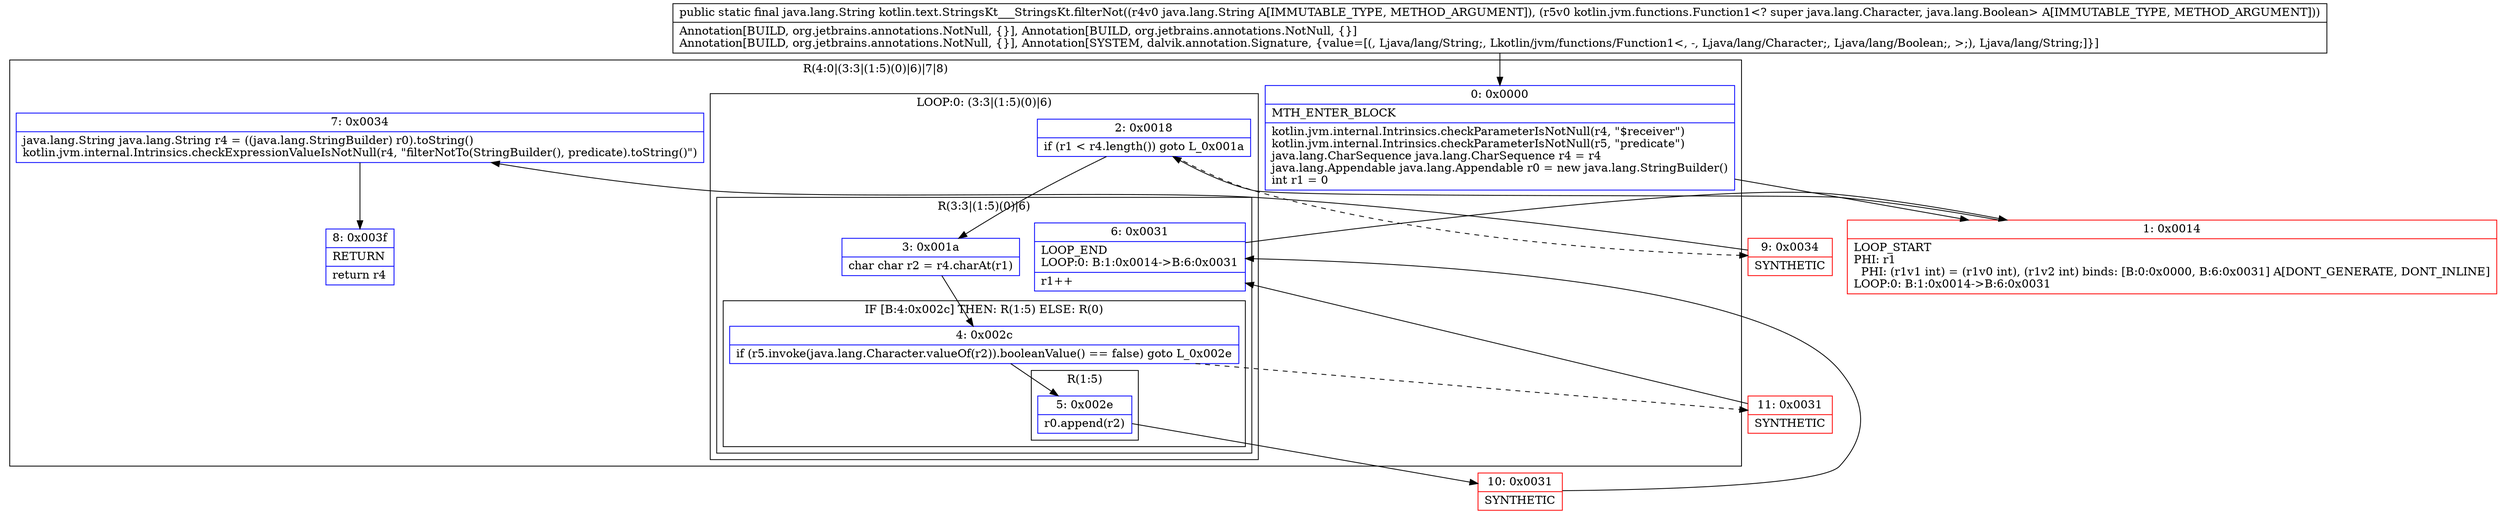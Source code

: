 digraph "CFG forkotlin.text.StringsKt___StringsKt.filterNot(Ljava\/lang\/String;Lkotlin\/jvm\/functions\/Function1;)Ljava\/lang\/String;" {
subgraph cluster_Region_1747507888 {
label = "R(4:0|(3:3|(1:5)(0)|6)|7|8)";
node [shape=record,color=blue];
Node_0 [shape=record,label="{0\:\ 0x0000|MTH_ENTER_BLOCK\l|kotlin.jvm.internal.Intrinsics.checkParameterIsNotNull(r4, \"$receiver\")\lkotlin.jvm.internal.Intrinsics.checkParameterIsNotNull(r5, \"predicate\")\ljava.lang.CharSequence java.lang.CharSequence r4 = r4\ljava.lang.Appendable java.lang.Appendable r0 = new java.lang.StringBuilder()\lint r1 = 0\l}"];
subgraph cluster_LoopRegion_858648229 {
label = "LOOP:0: (3:3|(1:5)(0)|6)";
node [shape=record,color=blue];
Node_2 [shape=record,label="{2\:\ 0x0018|if (r1 \< r4.length()) goto L_0x001a\l}"];
subgraph cluster_Region_1204598724 {
label = "R(3:3|(1:5)(0)|6)";
node [shape=record,color=blue];
Node_3 [shape=record,label="{3\:\ 0x001a|char char r2 = r4.charAt(r1)\l}"];
subgraph cluster_IfRegion_1829502554 {
label = "IF [B:4:0x002c] THEN: R(1:5) ELSE: R(0)";
node [shape=record,color=blue];
Node_4 [shape=record,label="{4\:\ 0x002c|if (r5.invoke(java.lang.Character.valueOf(r2)).booleanValue() == false) goto L_0x002e\l}"];
subgraph cluster_Region_1129857499 {
label = "R(1:5)";
node [shape=record,color=blue];
Node_5 [shape=record,label="{5\:\ 0x002e|r0.append(r2)\l}"];
}
subgraph cluster_Region_1105650398 {
label = "R(0)";
node [shape=record,color=blue];
}
}
Node_6 [shape=record,label="{6\:\ 0x0031|LOOP_END\lLOOP:0: B:1:0x0014\-\>B:6:0x0031\l|r1++\l}"];
}
}
Node_7 [shape=record,label="{7\:\ 0x0034|java.lang.String java.lang.String r4 = ((java.lang.StringBuilder) r0).toString()\lkotlin.jvm.internal.Intrinsics.checkExpressionValueIsNotNull(r4, \"filterNotTo(StringBuilder(), predicate).toString()\")\l}"];
Node_8 [shape=record,label="{8\:\ 0x003f|RETURN\l|return r4\l}"];
}
Node_1 [shape=record,color=red,label="{1\:\ 0x0014|LOOP_START\lPHI: r1 \l  PHI: (r1v1 int) = (r1v0 int), (r1v2 int) binds: [B:0:0x0000, B:6:0x0031] A[DONT_GENERATE, DONT_INLINE]\lLOOP:0: B:1:0x0014\-\>B:6:0x0031\l}"];
Node_9 [shape=record,color=red,label="{9\:\ 0x0034|SYNTHETIC\l}"];
Node_10 [shape=record,color=red,label="{10\:\ 0x0031|SYNTHETIC\l}"];
Node_11 [shape=record,color=red,label="{11\:\ 0x0031|SYNTHETIC\l}"];
MethodNode[shape=record,label="{public static final java.lang.String kotlin.text.StringsKt___StringsKt.filterNot((r4v0 java.lang.String A[IMMUTABLE_TYPE, METHOD_ARGUMENT]), (r5v0 kotlin.jvm.functions.Function1\<? super java.lang.Character, java.lang.Boolean\> A[IMMUTABLE_TYPE, METHOD_ARGUMENT]))  | Annotation[BUILD, org.jetbrains.annotations.NotNull, \{\}], Annotation[BUILD, org.jetbrains.annotations.NotNull, \{\}]\lAnnotation[BUILD, org.jetbrains.annotations.NotNull, \{\}], Annotation[SYSTEM, dalvik.annotation.Signature, \{value=[(, Ljava\/lang\/String;, Lkotlin\/jvm\/functions\/Function1\<, \-, Ljava\/lang\/Character;, Ljava\/lang\/Boolean;, \>;), Ljava\/lang\/String;]\}]\l}"];
MethodNode -> Node_0;
Node_0 -> Node_1;
Node_2 -> Node_3;
Node_2 -> Node_9[style=dashed];
Node_3 -> Node_4;
Node_4 -> Node_5;
Node_4 -> Node_11[style=dashed];
Node_5 -> Node_10;
Node_6 -> Node_1;
Node_7 -> Node_8;
Node_1 -> Node_2;
Node_9 -> Node_7;
Node_10 -> Node_6;
Node_11 -> Node_6;
}

